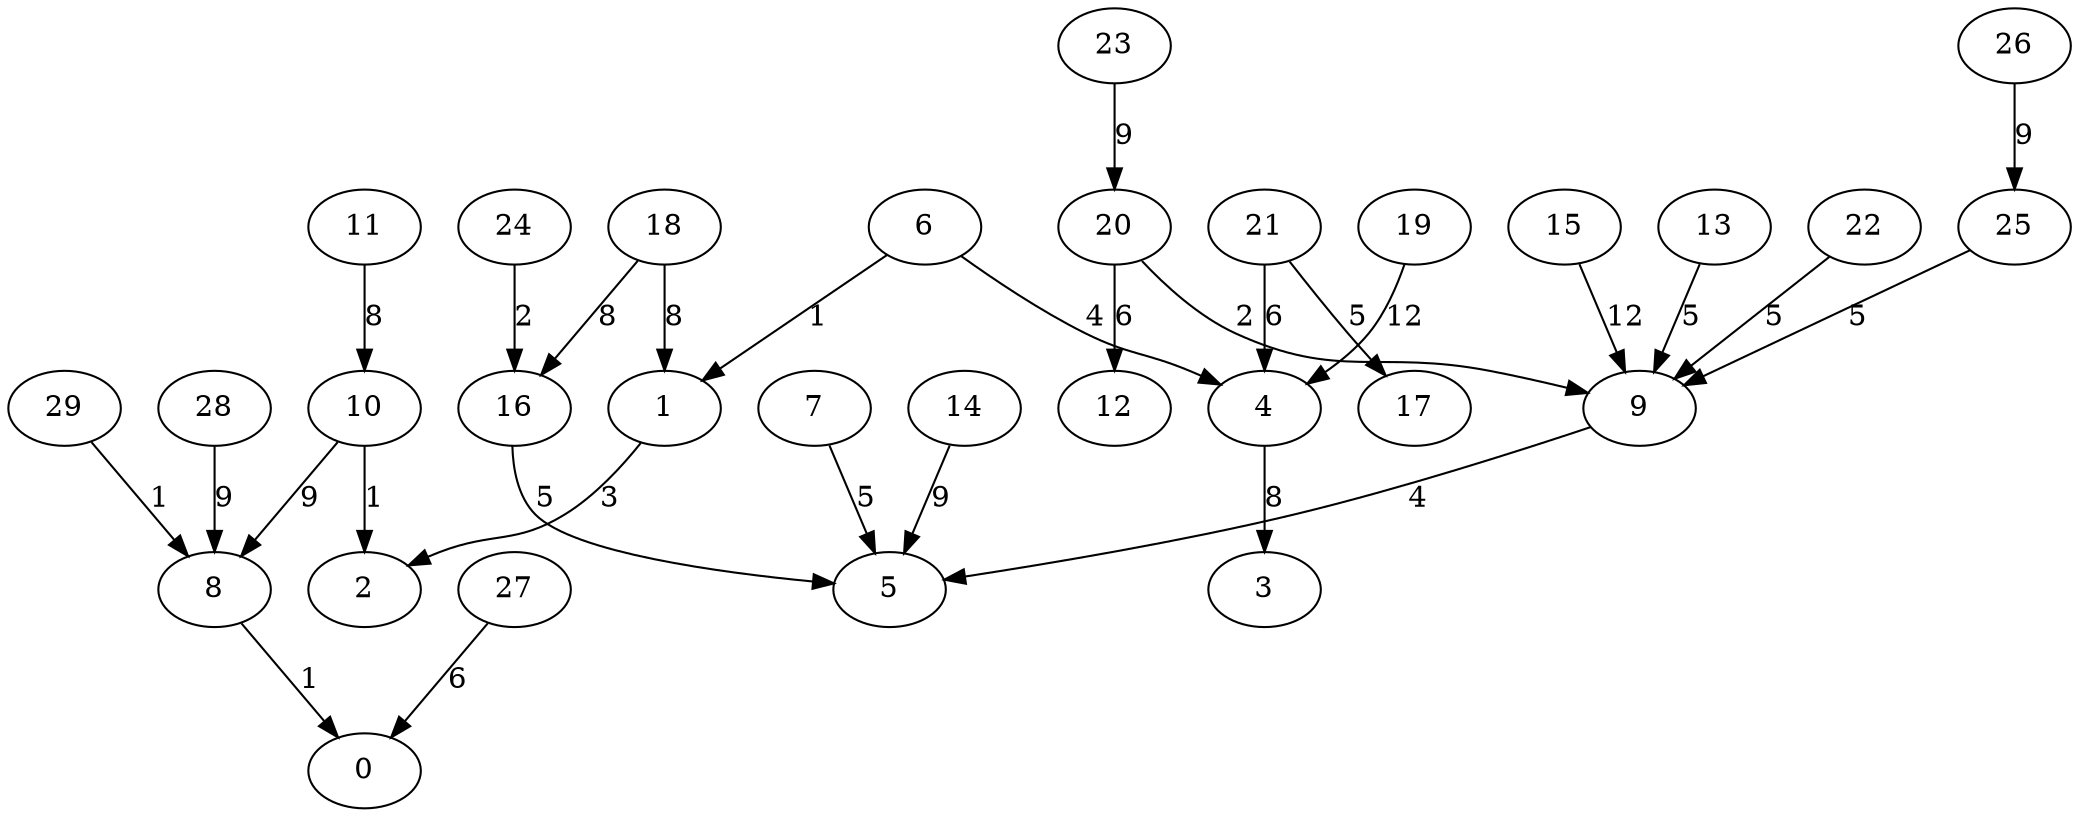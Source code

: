 digraph G {
	6 -> 1 [label="1"];
	8 -> 0 [label="1"];
	10 -> 2 [label="1"];
	29 -> 8 [label="1"];
	20 -> 9 [label="2"];
	24 -> 16 [label="2"];
	1 -> 2 [label="3"];
	6 -> 4 [label="4"];
	9 -> 5 [label="4"];
	7 -> 5 [label="5"];
	13 -> 9 [label="5"];
	16 -> 5 [label="5"];
	21 -> 17 [label="5"];
	22 -> 9 [label="5"];
	25 -> 9 [label="5"];
	20 -> 12 [label="6"];
	21 -> 4 [label="6"];
	27 -> 0 [label="6"];
	4 -> 3 [label="8"];
	11 -> 10 [label="8"];
	18 -> 16 [label="8"];
	18 -> 1 [label="8"];
	10 -> 8 [label="9"];
	14 -> 5 [label="9"];
	23 -> 20 [label="9"];
	26 -> 25 [label="9"];
	28 -> 8 [label="9"];
	15 -> 9 [label="12"];
	19 -> 4 [label="12"];
}